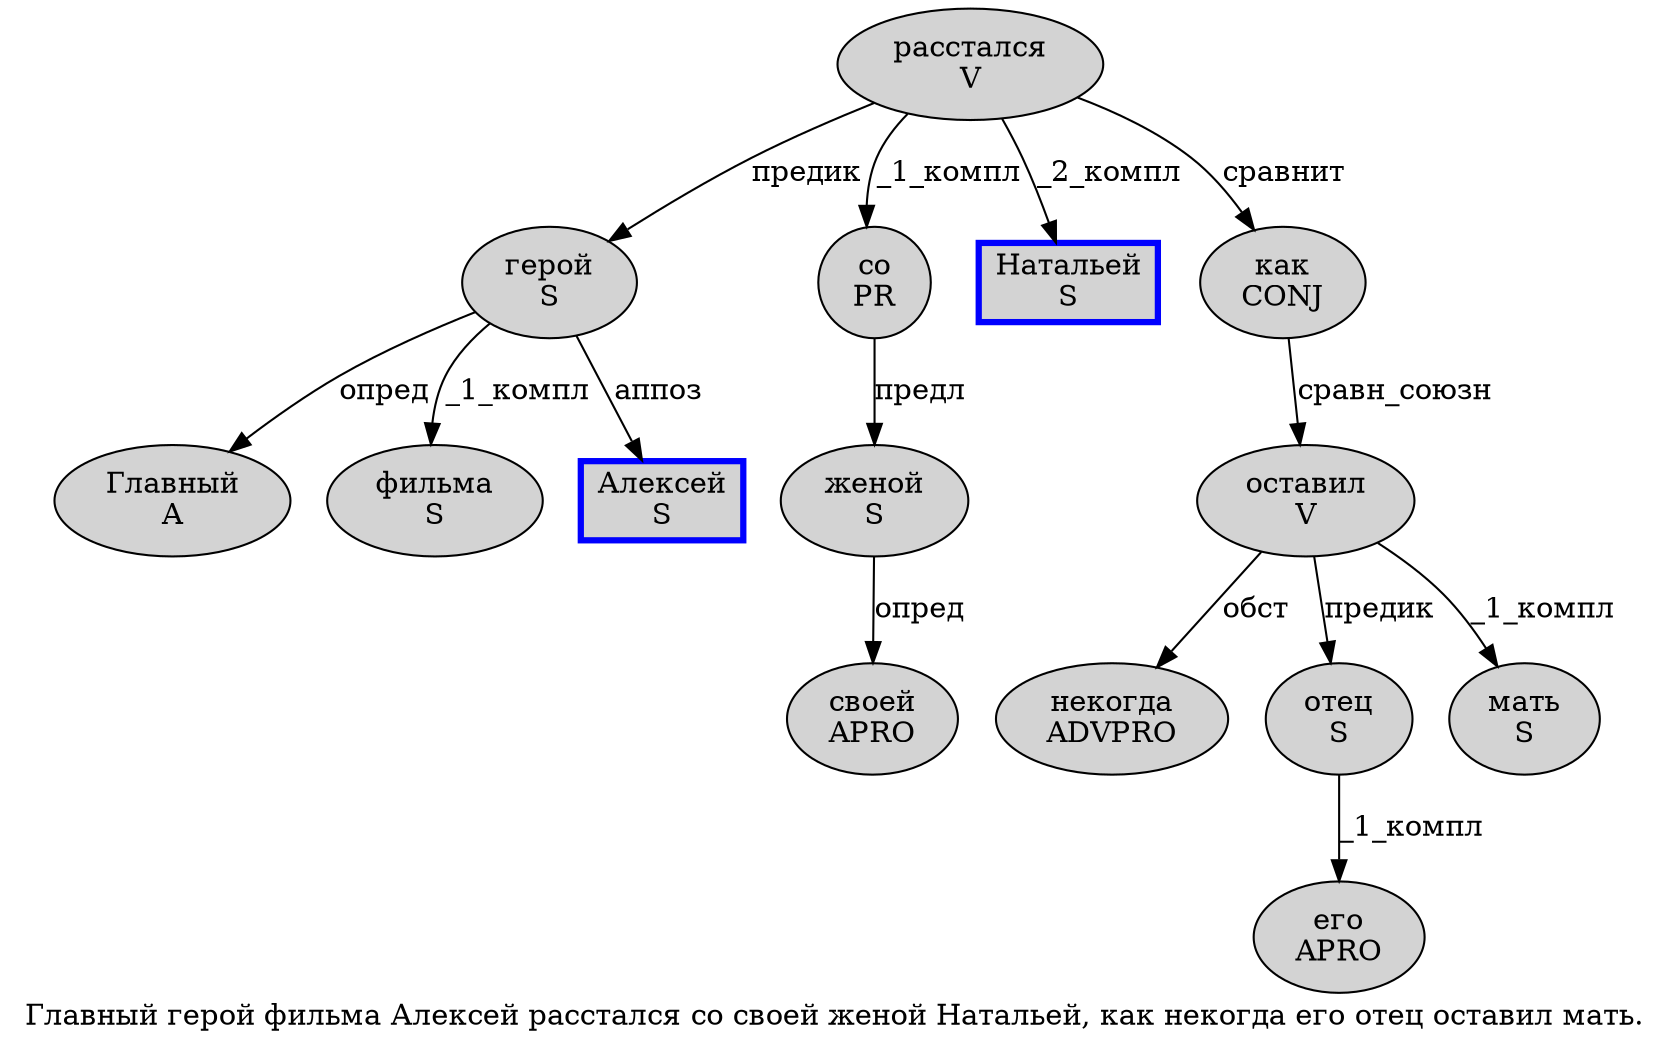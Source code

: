 digraph SENTENCE_2020 {
	graph [label="Главный герой фильма Алексей расстался со своей женой Натальей, как некогда его отец оставил мать."]
	node [style=filled]
		0 [label="Главный
A" color="" fillcolor=lightgray penwidth=1 shape=ellipse]
		1 [label="герой
S" color="" fillcolor=lightgray penwidth=1 shape=ellipse]
		2 [label="фильма
S" color="" fillcolor=lightgray penwidth=1 shape=ellipse]
		3 [label="Алексей
S" color=blue fillcolor=lightgray penwidth=3 shape=box]
		4 [label="расстался
V" color="" fillcolor=lightgray penwidth=1 shape=ellipse]
		5 [label="со
PR" color="" fillcolor=lightgray penwidth=1 shape=ellipse]
		6 [label="своей
APRO" color="" fillcolor=lightgray penwidth=1 shape=ellipse]
		7 [label="женой
S" color="" fillcolor=lightgray penwidth=1 shape=ellipse]
		8 [label="Натальей
S" color=blue fillcolor=lightgray penwidth=3 shape=box]
		10 [label="как
CONJ" color="" fillcolor=lightgray penwidth=1 shape=ellipse]
		11 [label="некогда
ADVPRO" color="" fillcolor=lightgray penwidth=1 shape=ellipse]
		12 [label="его
APRO" color="" fillcolor=lightgray penwidth=1 shape=ellipse]
		13 [label="отец
S" color="" fillcolor=lightgray penwidth=1 shape=ellipse]
		14 [label="оставил
V" color="" fillcolor=lightgray penwidth=1 shape=ellipse]
		15 [label="мать
S" color="" fillcolor=lightgray penwidth=1 shape=ellipse]
			4 -> 1 [label="предик"]
			4 -> 5 [label="_1_компл"]
			4 -> 8 [label="_2_компл"]
			4 -> 10 [label="сравнит"]
			14 -> 11 [label="обст"]
			14 -> 13 [label="предик"]
			14 -> 15 [label="_1_компл"]
			10 -> 14 [label="сравн_союзн"]
			13 -> 12 [label="_1_компл"]
			1 -> 0 [label="опред"]
			1 -> 2 [label="_1_компл"]
			1 -> 3 [label="аппоз"]
			5 -> 7 [label="предл"]
			7 -> 6 [label="опред"]
}